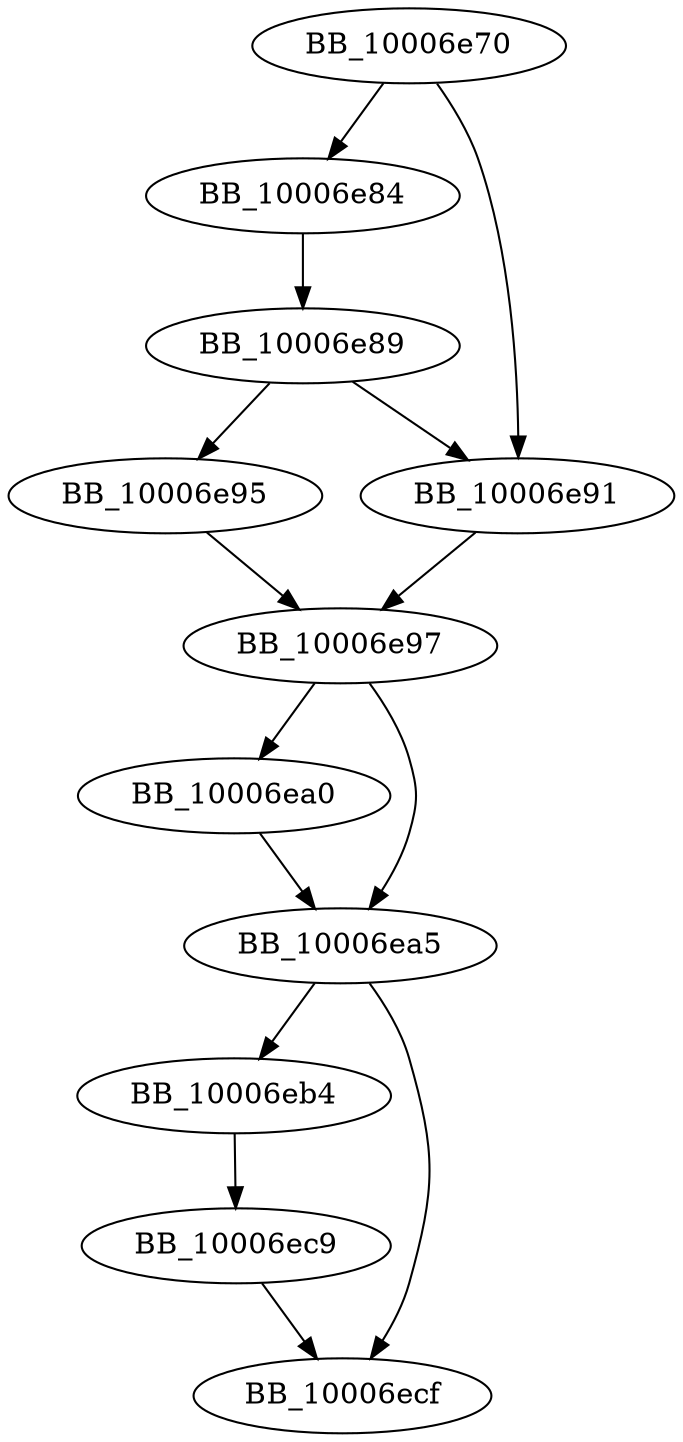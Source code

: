 DiGraph sub_10006E70{
BB_10006e70->BB_10006e84
BB_10006e70->BB_10006e91
BB_10006e84->BB_10006e89
BB_10006e89->BB_10006e91
BB_10006e89->BB_10006e95
BB_10006e91->BB_10006e97
BB_10006e95->BB_10006e97
BB_10006e97->BB_10006ea0
BB_10006e97->BB_10006ea5
BB_10006ea0->BB_10006ea5
BB_10006ea5->BB_10006eb4
BB_10006ea5->BB_10006ecf
BB_10006eb4->BB_10006ec9
BB_10006ec9->BB_10006ecf
}
